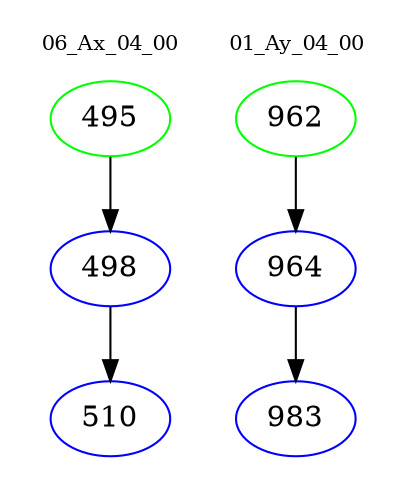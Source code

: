 digraph{
subgraph cluster_0 {
color = white
label = "06_Ax_04_00";
fontsize=10;
T0_495 [label="495", color="green"]
T0_495 -> T0_498 [color="black"]
T0_498 [label="498", color="blue"]
T0_498 -> T0_510 [color="black"]
T0_510 [label="510", color="blue"]
}
subgraph cluster_1 {
color = white
label = "01_Ay_04_00";
fontsize=10;
T1_962 [label="962", color="green"]
T1_962 -> T1_964 [color="black"]
T1_964 [label="964", color="blue"]
T1_964 -> T1_983 [color="black"]
T1_983 [label="983", color="blue"]
}
}
